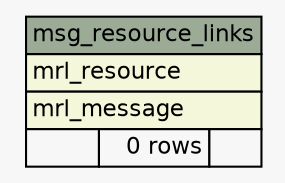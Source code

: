 // dot 2.38.0 on Linux 3.14.35-28.38.amzn1.x86_64
// SchemaSpy rev Unknown
digraph "msg_resource_links" {
  graph [
    rankdir="RL"
    bgcolor="#f7f7f7"
    nodesep="0.18"
    ranksep="0.46"
    fontname="Helvetica"
    fontsize="11"
  ];
  node [
    fontname="Helvetica"
    fontsize="11"
    shape="plaintext"
  ];
  edge [
    arrowsize="0.8"
  ];
  "msg_resource_links" [
    label=<
    <TABLE BORDER="0" CELLBORDER="1" CELLSPACING="0" BGCOLOR="#ffffff">
      <TR><TD COLSPAN="3" BGCOLOR="#9bab96" ALIGN="CENTER">msg_resource_links</TD></TR>
      <TR><TD PORT="mrl_resource" COLSPAN="3" BGCOLOR="#f4f7da" ALIGN="LEFT">mrl_resource</TD></TR>
      <TR><TD PORT="mrl_message" COLSPAN="3" BGCOLOR="#f4f7da" ALIGN="LEFT">mrl_message</TD></TR>
      <TR><TD ALIGN="LEFT" BGCOLOR="#f7f7f7">  </TD><TD ALIGN="RIGHT" BGCOLOR="#f7f7f7">0 rows</TD><TD ALIGN="RIGHT" BGCOLOR="#f7f7f7">  </TD></TR>
    </TABLE>>
    URL="tables/msg_resource_links.html"
    tooltip="msg_resource_links"
  ];
}
